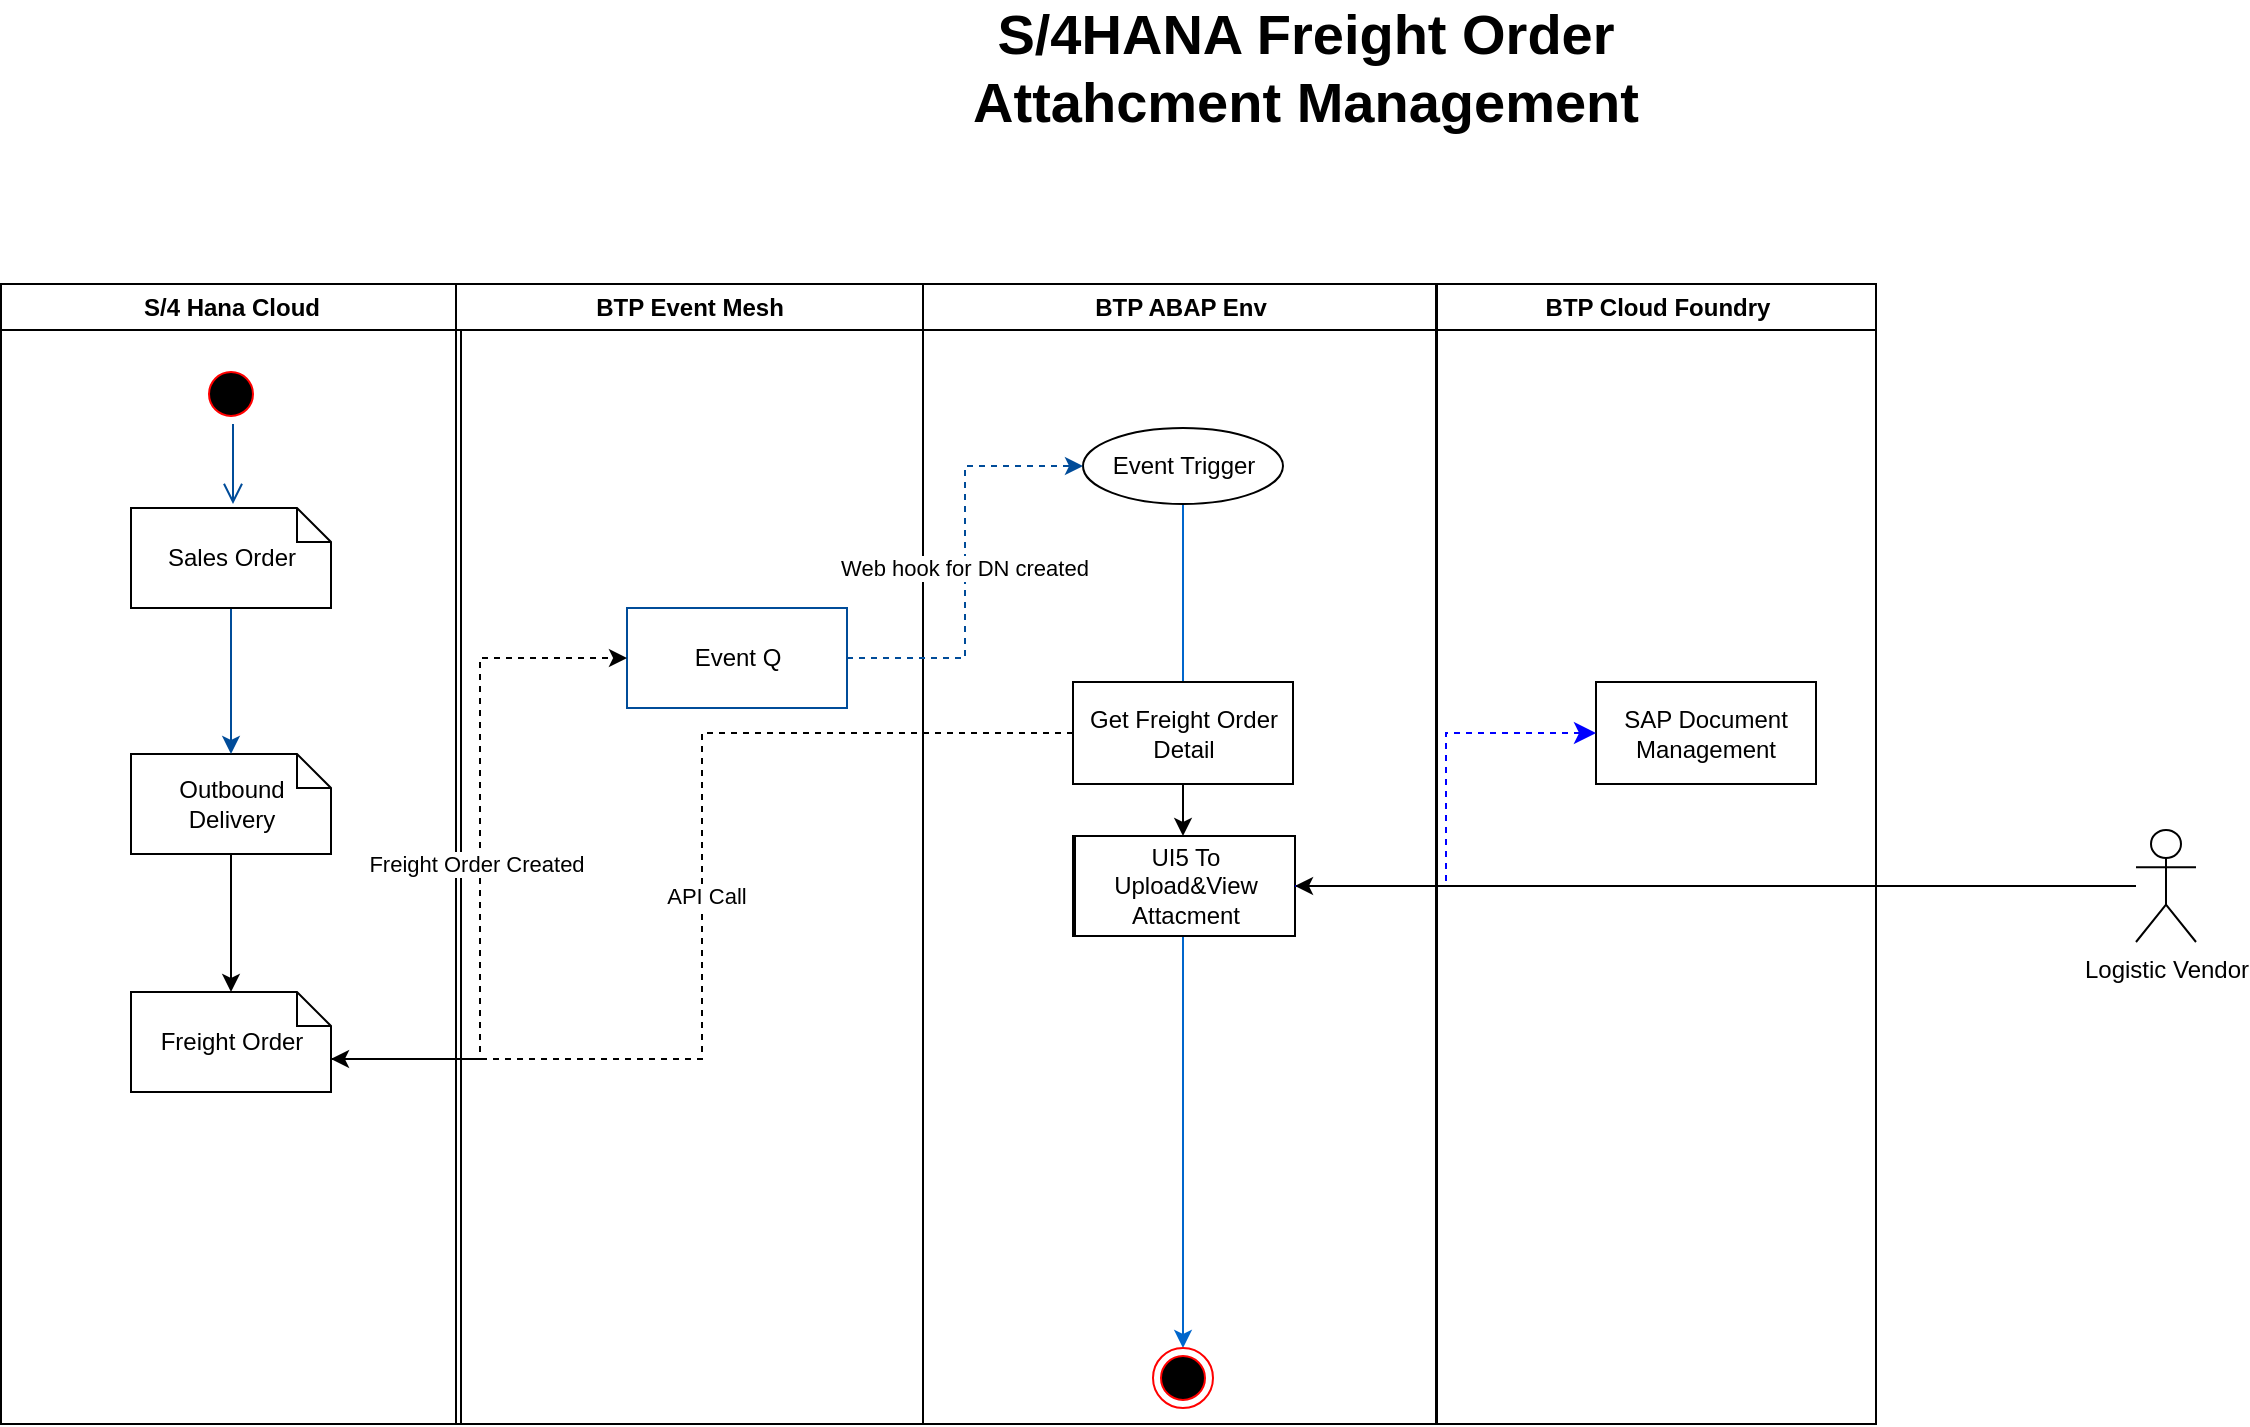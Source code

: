 <mxfile version="12.2.4" pages="1"><diagram name="Page-1" id="e7e014a7-5840-1c2e-5031-d8a46d1fe8dd"><mxGraphModel dx="1039" dy="847" grid="1" gridSize="10" guides="1" tooltips="1" connect="1" arrows="1" fold="1" page="1" pageScale="1" pageWidth="1169" pageHeight="826" background="none" math="0" shadow="0"><root><mxCell id="0"/><mxCell id="1" parent="0"/><mxCell id="2" value="S/4 Hana Cloud" style="swimlane;whiteSpace=wrap" parent="1" vertex="1"><mxGeometry x="2.5" y="193" width="230" height="570" as="geometry"/></mxCell><mxCell id="5" value="" style="ellipse;shape=startState;fillColor=#000000;strokeColor=#ff0000;" parent="2" vertex="1"><mxGeometry x="100" y="40" width="30" height="30" as="geometry"/></mxCell><mxCell id="6" value="" style="edgeStyle=elbowEdgeStyle;elbow=horizontal;verticalAlign=bottom;endArrow=open;endSize=8;strokeColor=#004C99;endFill=1;rounded=0" parent="2" source="5" edge="1"><mxGeometry x="100" y="40" as="geometry"><mxPoint x="115.5" y="110" as="targetPoint"/><Array as="points"><mxPoint x="116" y="92"/></Array></mxGeometry></mxCell><mxCell id="31" value="Outbound Delivery" style="shape=note;whiteSpace=wrap;size=17" parent="2" vertex="1"><mxGeometry x="65" y="235" width="100" height="50" as="geometry"/></mxCell><mxCell id="NfClrUy2gsmrffv5LE0U-45" style="edgeStyle=orthogonalEdgeStyle;rounded=0;orthogonalLoop=1;jettySize=auto;html=1;exitX=0.5;exitY=1;exitDx=0;exitDy=0;exitPerimeter=0;strokeColor=#004C99;" parent="2" source="NfClrUy2gsmrffv5LE0U-44" target="31" edge="1"><mxGeometry relative="1" as="geometry"/></mxCell><mxCell id="NfClrUy2gsmrffv5LE0U-44" value="Sales Order" style="shape=note;whiteSpace=wrap;size=17" parent="2" vertex="1"><mxGeometry x="65" y="112" width="100" height="50" as="geometry"/></mxCell><mxCell id="3" value="BTP Event Mesh" style="swimlane;whiteSpace=wrap" parent="1" vertex="1"><mxGeometry x="230" y="193" width="233.5" height="570" as="geometry"/></mxCell><mxCell id="NfClrUy2gsmrffv5LE0U-41" value="Event Q" style="whiteSpace=wrap;strokeColor=#004C99;" parent="3" vertex="1"><mxGeometry x="85.5" y="162" width="110" height="50" as="geometry"/></mxCell><mxCell id="4" value="BTP ABAP Env" style="swimlane;whiteSpace=wrap" parent="1" vertex="1"><mxGeometry x="463.5" y="193" width="256.5" height="570" as="geometry"/></mxCell><mxCell id="NfClrUy2gsmrffv5LE0U-62" style="edgeStyle=orthogonalEdgeStyle;rounded=0;orthogonalLoop=1;jettySize=auto;html=1;exitX=0.5;exitY=1;exitDx=0;exitDy=0;entryX=0.5;entryY=0;entryDx=0;entryDy=0;fontColor=#004C99;strokeColor=#0066CC;" parent="4" source="NfClrUy2gsmrffv5LE0U-51" target="NfClrUy2gsmrffv5LE0U-55" edge="1"><mxGeometry relative="1" as="geometry"><Array as="points"><mxPoint x="130" y="212"/><mxPoint x="130" y="212"/></Array></mxGeometry></mxCell><mxCell id="NfClrUy2gsmrffv5LE0U-51" value="Event Trigger" style="ellipse;whiteSpace=wrap;html=1;" parent="4" vertex="1"><mxGeometry x="80" y="72" width="100" height="38" as="geometry"/></mxCell><mxCell id="d-zsmwrzLAqvNFmxYj9l-41" style="edgeStyle=orthogonalEdgeStyle;rounded=0;orthogonalLoop=1;jettySize=auto;html=1;entryX=0.5;entryY=0;entryDx=0;entryDy=0;" parent="4" source="NfClrUy2gsmrffv5LE0U-55" target="NfClrUy2gsmrffv5LE0U-68" edge="1"><mxGeometry relative="1" as="geometry"/></mxCell><mxCell id="NfClrUy2gsmrffv5LE0U-55" value="Get Freight Order Detail" style="whiteSpace=wrap;" parent="4" vertex="1"><mxGeometry x="75" y="199" width="110" height="51" as="geometry"/></mxCell><mxCell id="NfClrUy2gsmrffv5LE0U-68" value="Action  to get Express cost" style="whiteSpace=wrap;" parent="4" vertex="1"><mxGeometry x="75" y="276" width="110" height="50" as="geometry"/></mxCell><mxCell id="NfClrUy2gsmrffv5LE0U-105" value="" style="endArrow=classic;html=1;rounded=0;exitX=0.5;exitY=1;exitDx=0;exitDy=0;entryX=0.5;entryY=0;entryDx=0;entryDy=0;strokeColor=#0066CC;" parent="4" source="NfClrUy2gsmrffv5LE0U-68" target="NfClrUy2gsmrffv5LE0U-64" edge="1"><mxGeometry width="50" height="50" relative="1" as="geometry"><mxPoint x="365.5" y="402" as="sourcePoint"/><mxPoint x="130" y="359" as="targetPoint"/></mxGeometry></mxCell><mxCell id="NfClrUy2gsmrffv5LE0U-64" value="" style="ellipse;shape=endState;fillColor=#000000;strokeColor=#ff0000" parent="4" vertex="1"><mxGeometry x="115" y="532" width="30" height="30" as="geometry"/></mxCell><mxCell id="NfClrUy2gsmrffv5LE0U-53" style="edgeStyle=orthogonalEdgeStyle;rounded=0;orthogonalLoop=1;jettySize=auto;html=1;exitX=1;exitY=0.5;exitDx=0;exitDy=0;entryX=0;entryY=0.5;entryDx=0;entryDy=0;dashed=1;strokeColor=#004C99;" parent="1" source="NfClrUy2gsmrffv5LE0U-41" target="NfClrUy2gsmrffv5LE0U-51" edge="1"><mxGeometry relative="1" as="geometry"/></mxCell><mxCell id="NfClrUy2gsmrffv5LE0U-54" value="Web hook for DN created" style="edgeLabel;html=1;align=center;verticalAlign=middle;resizable=0;points=[];" parent="NfClrUy2gsmrffv5LE0U-53" vertex="1" connectable="0"><mxGeometry x="-0.023" y="1" relative="1" as="geometry"><mxPoint as="offset"/></mxGeometry></mxCell><mxCell id="NfClrUy2gsmrffv5LE0U-111" value="&lt;span style=&quot;font-size: 28px;&quot;&gt;&lt;b&gt;S/4HANA Freight Order Attahcment Management&lt;/b&gt;&lt;/span&gt;" style="text;strokeColor=none;align=center;fillColor=none;html=1;verticalAlign=middle;whiteSpace=wrap;rounded=0;" parent="1" vertex="1"><mxGeometry x="430" y="60" width="450" height="50" as="geometry"/></mxCell><mxCell id="PSgegNYdTMhYBpR-mWZZ-32" style="edgeStyle=orthogonalEdgeStyle;rounded=0;orthogonalLoop=1;jettySize=auto;html=1;exitX=0;exitY=0;exitDx=100;exitDy=33.5;exitPerimeter=0;entryX=0;entryY=0.5;entryDx=0;entryDy=0;dashed=1;" parent="1" source="d-zsmwrzLAqvNFmxYj9l-43" target="NfClrUy2gsmrffv5LE0U-41" edge="1"><mxGeometry relative="1" as="geometry"><Array as="points"><mxPoint x="242" y="581"/><mxPoint x="242" y="380"/></Array></mxGeometry></mxCell><mxCell id="PSgegNYdTMhYBpR-mWZZ-33" value="Freight Order Created" style="edgeLabel;html=1;align=center;verticalAlign=middle;resizable=0;points=[];" parent="PSgegNYdTMhYBpR-mWZZ-32" vertex="1" connectable="0"><mxGeometry x="-0.013" y="2" relative="1" as="geometry"><mxPoint as="offset"/></mxGeometry></mxCell><mxCell id="d-zsmwrzLAqvNFmxYj9l-43" value="Freight Order" style="shape=note;whiteSpace=wrap;size=17" parent="1" vertex="1"><mxGeometry x="67.5" y="547" width="100" height="50" as="geometry"/></mxCell><mxCell id="d-zsmwrzLAqvNFmxYj9l-44" style="edgeStyle=orthogonalEdgeStyle;rounded=0;orthogonalLoop=1;jettySize=auto;html=1;entryX=0.5;entryY=0;entryDx=0;entryDy=0;entryPerimeter=0;" parent="1" source="31" target="d-zsmwrzLAqvNFmxYj9l-43" edge="1"><mxGeometry relative="1" as="geometry"/></mxCell><mxCell id="PSgegNYdTMhYBpR-mWZZ-36" style="edgeStyle=orthogonalEdgeStyle;rounded=0;orthogonalLoop=1;jettySize=auto;html=1;exitX=0;exitY=0.5;exitDx=0;exitDy=0;entryX=0;entryY=0;entryDx=100;entryDy=33.5;entryPerimeter=0;dashed=1;" parent="1" source="NfClrUy2gsmrffv5LE0U-55" target="d-zsmwrzLAqvNFmxYj9l-43" edge="1"><mxGeometry relative="1" as="geometry"/></mxCell><mxCell id="PSgegNYdTMhYBpR-mWZZ-37" value="API Call" style="edgeLabel;html=1;align=center;verticalAlign=middle;resizable=0;points=[];" parent="PSgegNYdTMhYBpR-mWZZ-36" vertex="1" connectable="0"><mxGeometry y="2" relative="1" as="geometry"><mxPoint as="offset"/></mxGeometry></mxCell><mxCell id="PSgegNYdTMhYBpR-mWZZ-38" value="UI5 To Upload&amp;View Attacment" style="whiteSpace=wrap;" parent="1" vertex="1"><mxGeometry x="539.5" y="469" width="110" height="50" as="geometry"/></mxCell><mxCell id="PSgegNYdTMhYBpR-mWZZ-44" value="BTP Cloud Foundry" style="swimlane;whiteSpace=wrap" parent="1" vertex="1"><mxGeometry x="720.5" y="193" width="219.5" height="570" as="geometry"/></mxCell><mxCell id="PSgegNYdTMhYBpR-mWZZ-52" value="SAP Document Management" style="whiteSpace=wrap;" parent="PSgegNYdTMhYBpR-mWZZ-44" vertex="1"><mxGeometry x="79.5" y="199" width="110" height="51" as="geometry"/></mxCell><mxCell id="PSgegNYdTMhYBpR-mWZZ-54" value="" style="edgeStyle=elbowEdgeStyle;elbow=horizontal;endArrow=classic;html=1;curved=0;rounded=0;endSize=8;startSize=8;exitX=1;exitY=0.5;exitDx=0;exitDy=0;entryX=0;entryY=0.5;entryDx=0;entryDy=0;dashed=1;strokeColor=#0000FF;" parent="1" source="PSgegNYdTMhYBpR-mWZZ-38" target="PSgegNYdTMhYBpR-mWZZ-52" edge="1"><mxGeometry width="50" height="50" relative="1" as="geometry"><mxPoint x="1050" y="540" as="sourcePoint"/><mxPoint x="1100" y="490" as="targetPoint"/></mxGeometry></mxCell><mxCell id="PSgegNYdTMhYBpR-mWZZ-57" style="edgeStyle=orthogonalEdgeStyle;rounded=0;orthogonalLoop=1;jettySize=auto;html=1;entryX=1;entryY=0.5;entryDx=0;entryDy=0;" parent="1" source="PSgegNYdTMhYBpR-mWZZ-56" target="PSgegNYdTMhYBpR-mWZZ-38" edge="1"><mxGeometry relative="1" as="geometry"/></mxCell><mxCell id="PSgegNYdTMhYBpR-mWZZ-56" value="Logistic Vendor" style="shape=umlActor;verticalLabelPosition=bottom;verticalAlign=top;html=1;" parent="1" vertex="1"><mxGeometry x="1070" y="466" width="30" height="56" as="geometry"/></mxCell></root></mxGraphModel></diagram></mxfile>